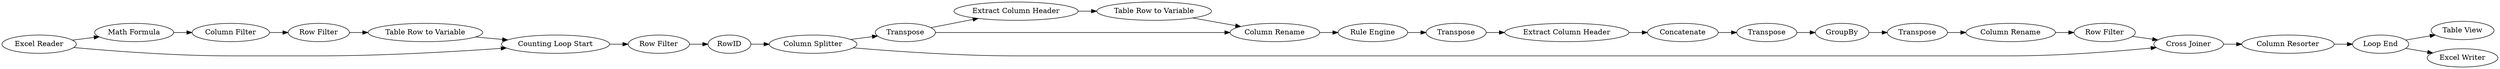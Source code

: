 digraph {
	"9063154714263889685_54" [label="Math Formula"]
	"9063154714263889685_55" [label="Column Filter"]
	"-8116401446540421215_80" [label=GroupBy]
	"-8116401446540421215_85" [label="Row Filter"]
	"1849535071071773934_76" [label="Table View"]
	"-8116401446540421215_26" [label=Transpose]
	"-8116401446540421215_57" [label="Table Row to Variable"]
	"1849535071071773934_58" [label="Counting Loop Start"]
	"1849535071071773934_2" [label="Excel Reader"]
	"1849535071071773934_59" [label="Excel Writer"]
	"-8116401446540421215_51" [label="Extract Column Header"]
	"-8116401446540421215_15" [label=Transpose]
	"-8116401446540421215_86" [label="Cross Joiner"]
	"-8116401446540421215_81" [label=Transpose]
	"-8116401446540421215_50" [label="Column Splitter"]
	"-8116401446540421215_58" [label="Column Rename"]
	"-8116401446540421215_79" [label=Concatenate]
	"-8116401446540421215_60" [label=RowID]
	"-8116401446540421215_84" [label="Column Rename"]
	"-8116401446540421215_14" [label="Row Filter"]
	"-8116401446540421215_35" [label="Extract Column Header"]
	"1849535071071773934_29" [label="Loop End"]
	"9063154714263889685_57" [label="Table Row to Variable"]
	"-8116401446540421215_87" [label="Column Resorter"]
	"-8116401446540421215_82" [label=Transpose]
	"9063154714263889685_56" [label="Row Filter"]
	"-8116401446540421215_78" [label="Rule Engine"]
	"1849535071071773934_29" -> "1849535071071773934_59"
	"-8116401446540421215_14" -> "-8116401446540421215_60"
	"-8116401446540421215_78" -> "-8116401446540421215_26"
	"-8116401446540421215_84" -> "-8116401446540421215_85"
	"-8116401446540421215_81" -> "-8116401446540421215_80"
	"-8116401446540421215_26" -> "-8116401446540421215_35"
	"-8116401446540421215_60" -> "-8116401446540421215_50"
	"9063154714263889685_57" -> "1849535071071773934_58"
	"-8116401446540421215_87" -> "1849535071071773934_29"
	"-8116401446540421215_79" -> "-8116401446540421215_81"
	"1849535071071773934_2" -> "1849535071071773934_58"
	"-8116401446540421215_50" -> "-8116401446540421215_86"
	"-8116401446540421215_86" -> "-8116401446540421215_87"
	"-8116401446540421215_15" -> "-8116401446540421215_58"
	"-8116401446540421215_58" -> "-8116401446540421215_78"
	"1849535071071773934_58" -> "-8116401446540421215_14"
	"1849535071071773934_29" -> "1849535071071773934_76"
	"-8116401446540421215_80" -> "-8116401446540421215_82"
	"9063154714263889685_54" -> "9063154714263889685_55"
	"9063154714263889685_55" -> "9063154714263889685_56"
	"-8116401446540421215_50" -> "-8116401446540421215_15"
	"-8116401446540421215_15" -> "-8116401446540421215_51"
	"-8116401446540421215_51" -> "-8116401446540421215_57"
	"9063154714263889685_56" -> "9063154714263889685_57"
	"-8116401446540421215_85" -> "-8116401446540421215_86"
	"1849535071071773934_2" -> "9063154714263889685_54"
	"-8116401446540421215_82" -> "-8116401446540421215_84"
	"-8116401446540421215_35" -> "-8116401446540421215_79"
	"-8116401446540421215_57" -> "-8116401446540421215_58"
	rankdir=LR
}

